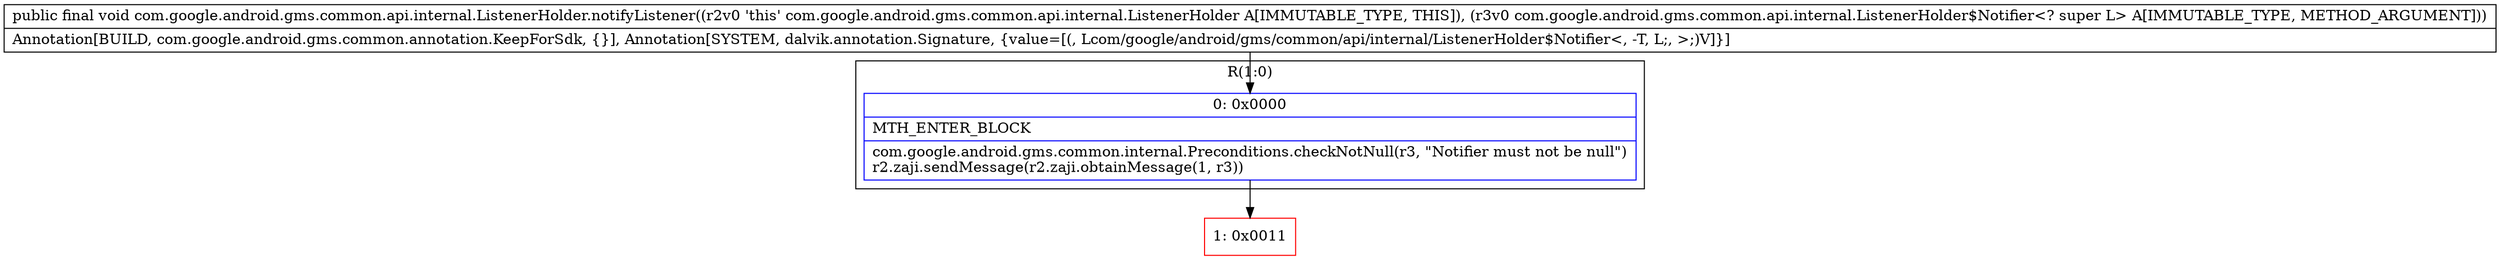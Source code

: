 digraph "CFG forcom.google.android.gms.common.api.internal.ListenerHolder.notifyListener(Lcom\/google\/android\/gms\/common\/api\/internal\/ListenerHolder$Notifier;)V" {
subgraph cluster_Region_249766563 {
label = "R(1:0)";
node [shape=record,color=blue];
Node_0 [shape=record,label="{0\:\ 0x0000|MTH_ENTER_BLOCK\l|com.google.android.gms.common.internal.Preconditions.checkNotNull(r3, \"Notifier must not be null\")\lr2.zaji.sendMessage(r2.zaji.obtainMessage(1, r3))\l}"];
}
Node_1 [shape=record,color=red,label="{1\:\ 0x0011}"];
MethodNode[shape=record,label="{public final void com.google.android.gms.common.api.internal.ListenerHolder.notifyListener((r2v0 'this' com.google.android.gms.common.api.internal.ListenerHolder A[IMMUTABLE_TYPE, THIS]), (r3v0 com.google.android.gms.common.api.internal.ListenerHolder$Notifier\<? super L\> A[IMMUTABLE_TYPE, METHOD_ARGUMENT]))  | Annotation[BUILD, com.google.android.gms.common.annotation.KeepForSdk, \{\}], Annotation[SYSTEM, dalvik.annotation.Signature, \{value=[(, Lcom\/google\/android\/gms\/common\/api\/internal\/ListenerHolder$Notifier\<, \-T, L;, \>;)V]\}]\l}"];
MethodNode -> Node_0;
Node_0 -> Node_1;
}


